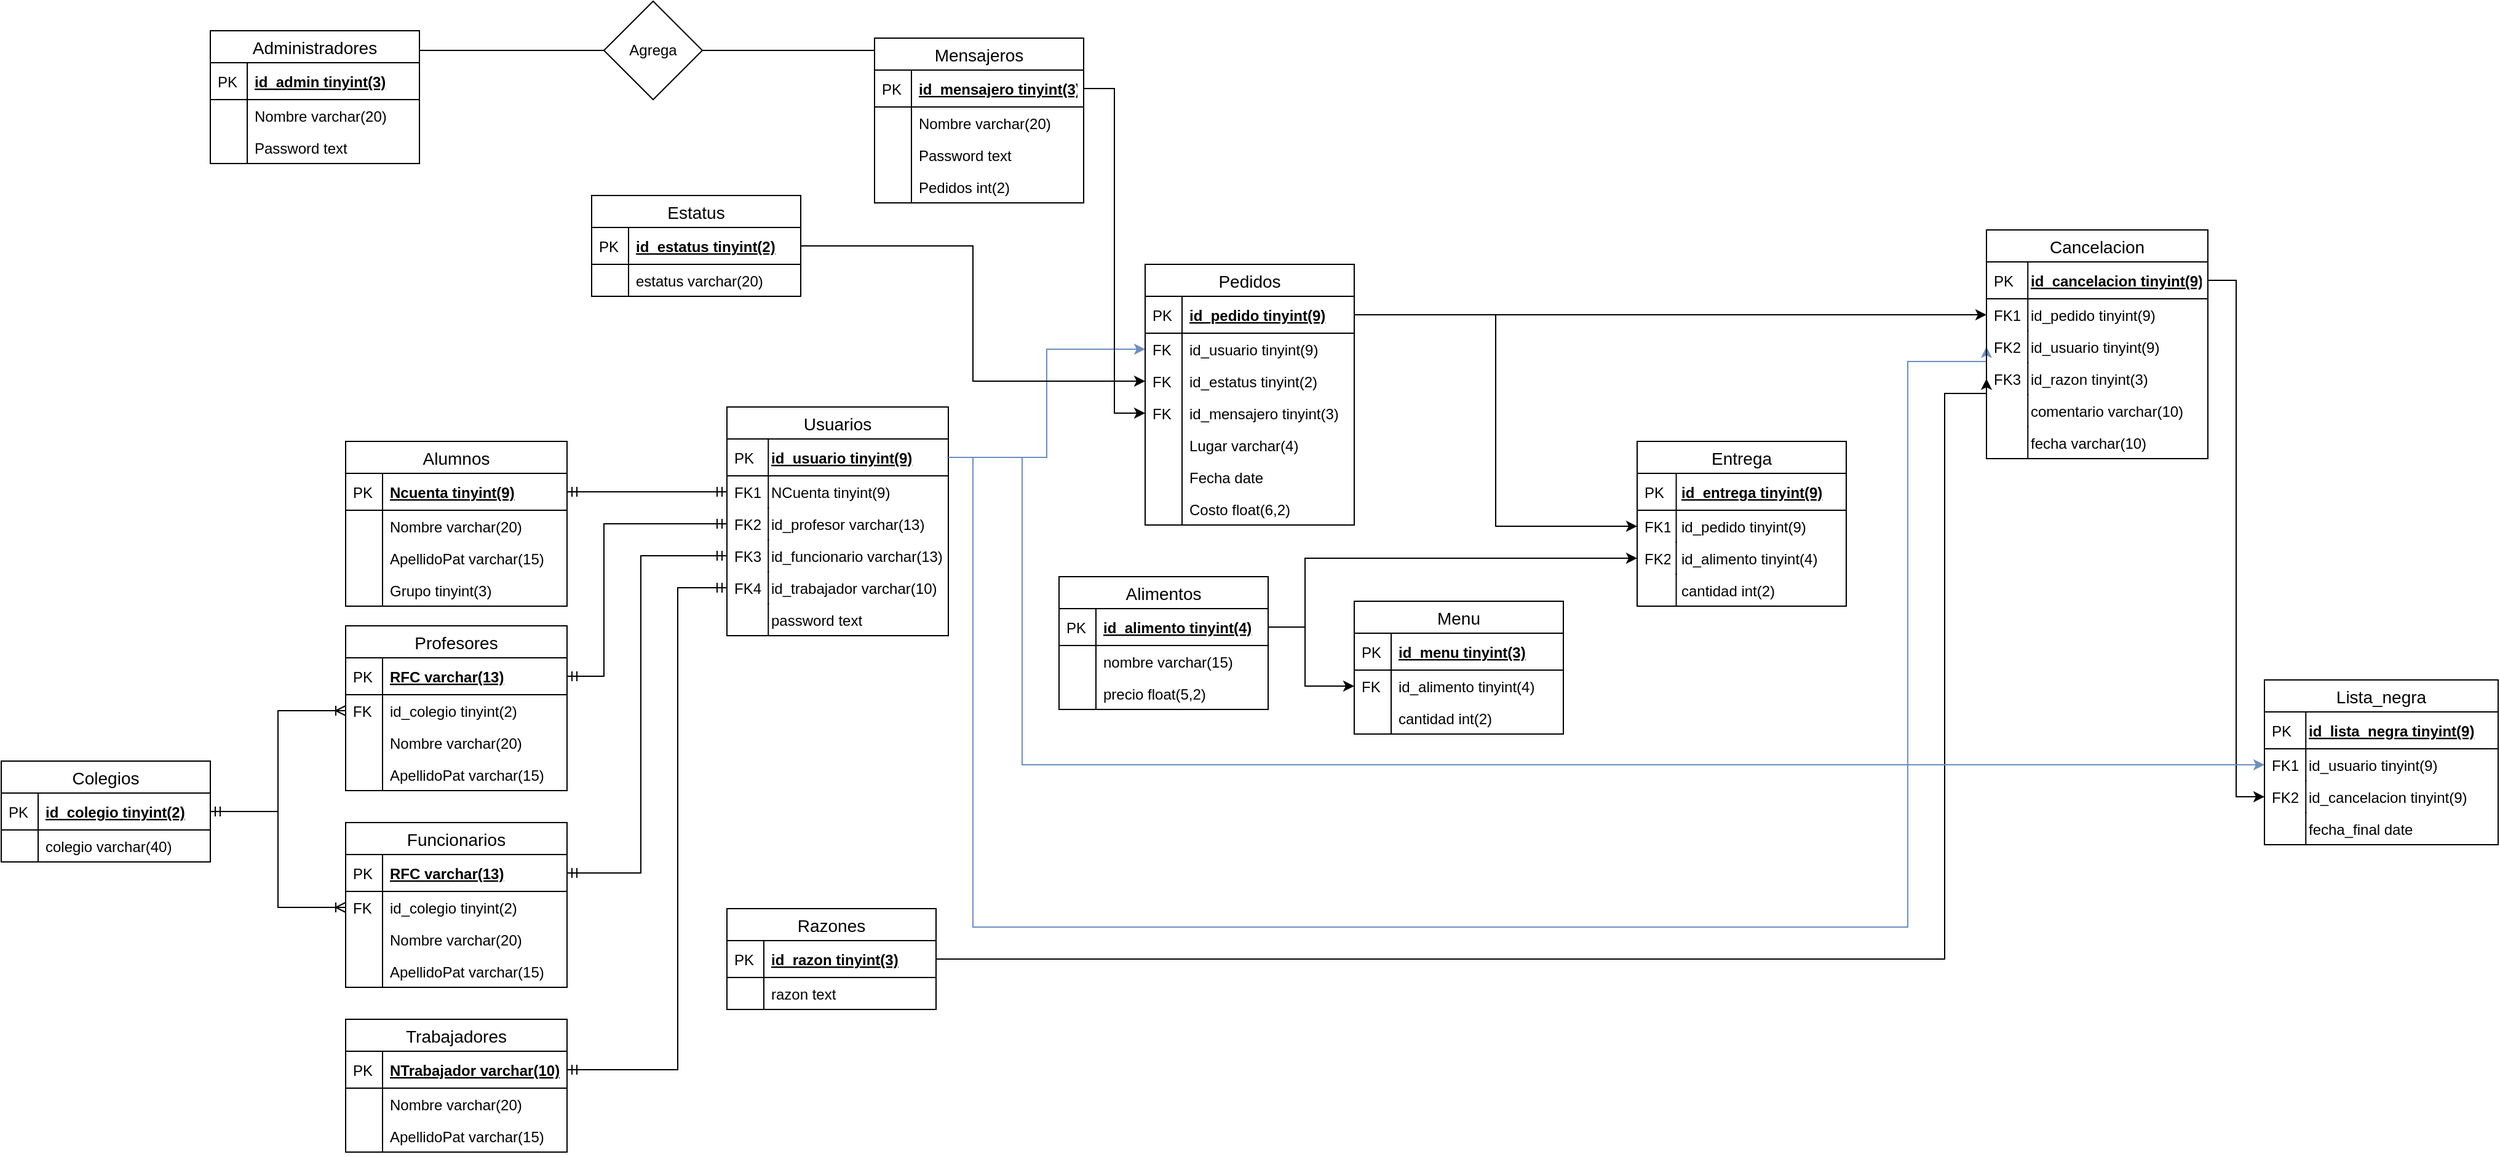 <mxfile version="13.0.3" type="device"><diagram id="qfNOPnkJXqiFbOZW5sn-" name="Page-1"><mxGraphModel dx="2091" dy="1663" grid="1" gridSize="10" guides="1" tooltips="1" connect="1" arrows="1" fold="1" page="1" pageScale="1" pageWidth="1169" pageHeight="827" math="0" shadow="0"><root><mxCell id="0"/><mxCell id="1" parent="0"/><mxCell id="dNHDh6NeztHpfb-tj-po-103" style="edgeStyle=orthogonalEdgeStyle;rounded=0;orthogonalLoop=1;jettySize=auto;html=1;exitX=1;exitY=0.5;exitDx=0;exitDy=0;entryX=0;entryY=0.5;entryDx=0;entryDy=0;fontSize=14;endArrow=ERmandOne;endFill=0;startArrow=ERmandOne;startFill=0;" parent="1" source="dNHDh6NeztHpfb-tj-po-2" target="dNHDh6NeztHpfb-tj-po-90" edge="1"><mxGeometry relative="1" as="geometry"/></mxCell><mxCell id="dNHDh6NeztHpfb-tj-po-104" style="edgeStyle=orthogonalEdgeStyle;rounded=0;orthogonalLoop=1;jettySize=auto;html=1;exitX=1;exitY=0.5;exitDx=0;exitDy=0;entryX=0;entryY=0.5;entryDx=0;entryDy=0;fontSize=14;endArrow=ERmandOne;endFill=0;startArrow=ERmandOne;startFill=0;" parent="1" source="dNHDh6NeztHpfb-tj-po-13" target="dNHDh6NeztHpfb-tj-po-96" edge="1"><mxGeometry relative="1" as="geometry"><Array as="points"><mxPoint x="450" y="411"/><mxPoint x="450" y="287"/></Array></mxGeometry></mxCell><mxCell id="dNHDh6NeztHpfb-tj-po-1" value="Alumnos" style="swimlane;fontStyle=0;childLayout=stackLayout;horizontal=1;startSize=26;horizontalStack=0;resizeParent=1;resizeParentMax=0;resizeLast=0;collapsible=1;marginBottom=0;align=center;fontSize=14;" parent="1" vertex="1"><mxGeometry x="240" y="220" width="180" height="134" as="geometry"/></mxCell><mxCell id="dNHDh6NeztHpfb-tj-po-2" value="Ncuenta tinyint(9)" style="shape=partialRectangle;top=0;left=0;right=0;bottom=1;align=left;verticalAlign=middle;fillColor=none;spacingLeft=34;spacingRight=4;overflow=hidden;rotatable=0;points=[[0,0.5],[1,0.5]];portConstraint=eastwest;dropTarget=0;fontStyle=5;fontSize=12;" parent="dNHDh6NeztHpfb-tj-po-1" vertex="1"><mxGeometry y="26" width="180" height="30" as="geometry"/></mxCell><mxCell id="dNHDh6NeztHpfb-tj-po-3" value="PK" style="shape=partialRectangle;top=0;left=0;bottom=0;fillColor=none;align=left;verticalAlign=middle;spacingLeft=4;spacingRight=4;overflow=hidden;rotatable=0;points=[];portConstraint=eastwest;part=1;fontSize=12;" parent="dNHDh6NeztHpfb-tj-po-2" vertex="1" connectable="0"><mxGeometry width="30" height="30" as="geometry"/></mxCell><mxCell id="dNHDh6NeztHpfb-tj-po-4" value="Nombre varchar(20)" style="shape=partialRectangle;top=0;left=0;right=0;bottom=0;align=left;verticalAlign=top;fillColor=none;spacingLeft=34;spacingRight=4;overflow=hidden;rotatable=0;points=[[0,0.5],[1,0.5]];portConstraint=eastwest;dropTarget=0;fontSize=12;" parent="dNHDh6NeztHpfb-tj-po-1" vertex="1"><mxGeometry y="56" width="180" height="26" as="geometry"/></mxCell><mxCell id="dNHDh6NeztHpfb-tj-po-5" value="" style="shape=partialRectangle;top=0;left=0;bottom=0;fillColor=none;align=left;verticalAlign=top;spacingLeft=4;spacingRight=4;overflow=hidden;rotatable=0;points=[];portConstraint=eastwest;part=1;fontSize=12;" parent="dNHDh6NeztHpfb-tj-po-4" vertex="1" connectable="0"><mxGeometry width="30" height="26" as="geometry"/></mxCell><mxCell id="dNHDh6NeztHpfb-tj-po-6" value="ApellidoPat varchar(15)" style="shape=partialRectangle;top=0;left=0;right=0;bottom=0;align=left;verticalAlign=top;fillColor=none;spacingLeft=34;spacingRight=4;overflow=hidden;rotatable=0;points=[[0,0.5],[1,0.5]];portConstraint=eastwest;dropTarget=0;fontSize=12;" parent="dNHDh6NeztHpfb-tj-po-1" vertex="1"><mxGeometry y="82" width="180" height="26" as="geometry"/></mxCell><mxCell id="dNHDh6NeztHpfb-tj-po-7" value="" style="shape=partialRectangle;top=0;left=0;bottom=0;fillColor=none;align=left;verticalAlign=top;spacingLeft=4;spacingRight=4;overflow=hidden;rotatable=0;points=[];portConstraint=eastwest;part=1;fontSize=12;" parent="dNHDh6NeztHpfb-tj-po-6" vertex="1" connectable="0"><mxGeometry width="30" height="26" as="geometry"/></mxCell><mxCell id="dNHDh6NeztHpfb-tj-po-8" value="Grupo tinyint(3)" style="shape=partialRectangle;top=0;left=0;right=0;bottom=0;align=left;verticalAlign=top;fillColor=none;spacingLeft=34;spacingRight=4;overflow=hidden;rotatable=0;points=[[0,0.5],[1,0.5]];portConstraint=eastwest;dropTarget=0;fontSize=12;" parent="dNHDh6NeztHpfb-tj-po-1" vertex="1"><mxGeometry y="108" width="180" height="26" as="geometry"/></mxCell><mxCell id="dNHDh6NeztHpfb-tj-po-9" value="" style="shape=partialRectangle;top=0;left=0;bottom=0;fillColor=none;align=left;verticalAlign=top;spacingLeft=4;spacingRight=4;overflow=hidden;rotatable=0;points=[];portConstraint=eastwest;part=1;fontSize=12;" parent="dNHDh6NeztHpfb-tj-po-8" vertex="1" connectable="0"><mxGeometry width="30" height="26" as="geometry"/></mxCell><mxCell id="dNHDh6NeztHpfb-tj-po-87" value="Usuarios" style="swimlane;fontStyle=0;childLayout=stackLayout;horizontal=1;startSize=26;horizontalStack=0;resizeParent=1;resizeParentMax=0;resizeLast=0;collapsible=1;marginBottom=0;align=center;fontSize=14;" parent="1" vertex="1"><mxGeometry x="550" y="192" width="180" height="186" as="geometry"/></mxCell><mxCell id="dNHDh6NeztHpfb-tj-po-88" value="id_usuario tinyint(9)" style="shape=partialRectangle;top=0;left=0;right=0;bottom=1;align=left;verticalAlign=middle;fillColor=none;spacingLeft=34;spacingRight=4;overflow=hidden;rotatable=0;points=[[0,0.5],[1,0.5]];portConstraint=eastwest;dropTarget=0;fontStyle=5;fontSize=12;" parent="dNHDh6NeztHpfb-tj-po-87" vertex="1"><mxGeometry y="26" width="180" height="30" as="geometry"/></mxCell><mxCell id="dNHDh6NeztHpfb-tj-po-89" value="PK" style="shape=partialRectangle;top=0;left=0;bottom=0;fillColor=none;align=left;verticalAlign=middle;spacingLeft=4;spacingRight=4;overflow=hidden;rotatable=0;points=[];portConstraint=eastwest;part=1;fontSize=12;" parent="dNHDh6NeztHpfb-tj-po-88" vertex="1" connectable="0"><mxGeometry width="33.633" height="30" as="geometry"/></mxCell><mxCell id="dNHDh6NeztHpfb-tj-po-90" value="NCuenta tinyint(9)" style="shape=partialRectangle;top=0;left=0;right=0;bottom=0;align=left;verticalAlign=top;fillColor=none;spacingLeft=34;spacingRight=4;overflow=hidden;rotatable=0;points=[[0,0.5],[1,0.5]];portConstraint=eastwest;dropTarget=0;fontSize=12;" parent="dNHDh6NeztHpfb-tj-po-87" vertex="1"><mxGeometry y="56" width="180" height="26" as="geometry"/></mxCell><mxCell id="dNHDh6NeztHpfb-tj-po-91" value="FK1" style="shape=partialRectangle;top=0;left=0;bottom=0;fillColor=none;align=left;verticalAlign=top;spacingLeft=4;spacingRight=4;overflow=hidden;rotatable=0;points=[];portConstraint=eastwest;part=1;fontSize=12;" parent="dNHDh6NeztHpfb-tj-po-90" vertex="1" connectable="0"><mxGeometry width="33.633" height="26" as="geometry"/></mxCell><mxCell id="dNHDh6NeztHpfb-tj-po-96" value="id_profesor varchar(13)" style="shape=partialRectangle;top=0;left=0;right=0;bottom=0;align=left;verticalAlign=top;fillColor=none;spacingLeft=34;spacingRight=4;overflow=hidden;rotatable=0;points=[[0,0.5],[1,0.5]];portConstraint=eastwest;dropTarget=0;fontSize=12;" parent="dNHDh6NeztHpfb-tj-po-87" vertex="1"><mxGeometry y="82" width="180" height="26" as="geometry"/></mxCell><mxCell id="dNHDh6NeztHpfb-tj-po-97" value="FK2" style="shape=partialRectangle;top=0;left=0;bottom=0;fillColor=none;align=left;verticalAlign=top;spacingLeft=4;spacingRight=4;overflow=hidden;rotatable=0;points=[];portConstraint=eastwest;part=1;fontSize=12;" parent="dNHDh6NeztHpfb-tj-po-96" vertex="1" connectable="0"><mxGeometry width="33.633" height="26" as="geometry"/></mxCell><mxCell id="dNHDh6NeztHpfb-tj-po-98" value="id_funcionario varchar(13)" style="shape=partialRectangle;top=0;left=0;right=0;bottom=0;align=left;verticalAlign=top;fillColor=none;spacingLeft=34;spacingRight=4;overflow=hidden;rotatable=0;points=[[0,0.5],[1,0.5]];portConstraint=eastwest;dropTarget=0;fontSize=12;" parent="dNHDh6NeztHpfb-tj-po-87" vertex="1"><mxGeometry y="108" width="180" height="26" as="geometry"/></mxCell><mxCell id="dNHDh6NeztHpfb-tj-po-99" value="FK3" style="shape=partialRectangle;top=0;left=0;bottom=0;fillColor=none;align=left;verticalAlign=top;spacingLeft=4;spacingRight=4;overflow=hidden;rotatable=0;points=[];portConstraint=eastwest;part=1;fontSize=12;" parent="dNHDh6NeztHpfb-tj-po-98" vertex="1" connectable="0"><mxGeometry width="33.633" height="26" as="geometry"/></mxCell><mxCell id="dNHDh6NeztHpfb-tj-po-100" value="id_trabajador varchar(10)" style="shape=partialRectangle;top=0;left=0;right=0;bottom=0;align=left;verticalAlign=top;fillColor=none;spacingLeft=34;spacingRight=4;overflow=hidden;rotatable=0;points=[[0,0.5],[1,0.5]];portConstraint=eastwest;dropTarget=0;fontSize=12;" parent="dNHDh6NeztHpfb-tj-po-87" vertex="1"><mxGeometry y="134" width="180" height="26" as="geometry"/></mxCell><mxCell id="dNHDh6NeztHpfb-tj-po-101" value="FK4" style="shape=partialRectangle;top=0;left=0;bottom=0;fillColor=none;align=left;verticalAlign=top;spacingLeft=4;spacingRight=4;overflow=hidden;rotatable=0;points=[];portConstraint=eastwest;part=1;fontSize=12;" parent="dNHDh6NeztHpfb-tj-po-100" vertex="1" connectable="0"><mxGeometry width="33.633" height="26" as="geometry"/></mxCell><mxCell id="dNHDh6NeztHpfb-tj-po-190" value="password text" style="shape=partialRectangle;top=0;left=0;right=0;bottom=0;align=left;verticalAlign=top;fillColor=none;spacingLeft=34;spacingRight=4;overflow=hidden;rotatable=0;points=[[0,0.5],[1,0.5]];portConstraint=eastwest;dropTarget=0;fontSize=12;" parent="dNHDh6NeztHpfb-tj-po-87" vertex="1"><mxGeometry y="160" width="180" height="26" as="geometry"/></mxCell><mxCell id="dNHDh6NeztHpfb-tj-po-191" value="" style="shape=partialRectangle;top=0;left=0;bottom=0;fillColor=none;align=left;verticalAlign=top;spacingLeft=4;spacingRight=4;overflow=hidden;rotatable=0;points=[];portConstraint=eastwest;part=1;fontSize=12;" parent="dNHDh6NeztHpfb-tj-po-190" vertex="1" connectable="0"><mxGeometry width="33.633" height="26" as="geometry"/></mxCell><mxCell id="dNHDh6NeztHpfb-tj-po-12" value="Profesores" style="swimlane;fontStyle=0;childLayout=stackLayout;horizontal=1;startSize=26;horizontalStack=0;resizeParent=1;resizeParentMax=0;resizeLast=0;collapsible=1;marginBottom=0;align=center;fontSize=14;" parent="1" vertex="1"><mxGeometry x="240" y="370" width="180" height="134" as="geometry"/></mxCell><mxCell id="dNHDh6NeztHpfb-tj-po-13" value="RFC varchar(13)" style="shape=partialRectangle;top=0;left=0;right=0;bottom=1;align=left;verticalAlign=middle;fillColor=none;spacingLeft=34;spacingRight=4;overflow=hidden;rotatable=0;points=[[0,0.5],[1,0.5]];portConstraint=eastwest;dropTarget=0;fontStyle=5;fontSize=12;" parent="dNHDh6NeztHpfb-tj-po-12" vertex="1"><mxGeometry y="26" width="180" height="30" as="geometry"/></mxCell><mxCell id="dNHDh6NeztHpfb-tj-po-14" value="PK" style="shape=partialRectangle;top=0;left=0;bottom=0;fillColor=none;align=left;verticalAlign=middle;spacingLeft=4;spacingRight=4;overflow=hidden;rotatable=0;points=[];portConstraint=eastwest;part=1;fontSize=12;" parent="dNHDh6NeztHpfb-tj-po-13" vertex="1" connectable="0"><mxGeometry width="30" height="30" as="geometry"/></mxCell><mxCell id="dNHDh6NeztHpfb-tj-po-198" value="id_colegio tinyint(2)" style="shape=partialRectangle;top=0;left=0;right=0;bottom=0;align=left;verticalAlign=top;fillColor=none;spacingLeft=34;spacingRight=4;overflow=hidden;rotatable=0;points=[[0,0.5],[1,0.5]];portConstraint=eastwest;dropTarget=0;fontSize=12;" parent="dNHDh6NeztHpfb-tj-po-12" vertex="1"><mxGeometry y="56" width="180" height="26" as="geometry"/></mxCell><mxCell id="dNHDh6NeztHpfb-tj-po-199" value="FK" style="shape=partialRectangle;top=0;left=0;bottom=0;fillColor=none;align=left;verticalAlign=top;spacingLeft=4;spacingRight=4;overflow=hidden;rotatable=0;points=[];portConstraint=eastwest;part=1;fontSize=12;" parent="dNHDh6NeztHpfb-tj-po-198" vertex="1" connectable="0"><mxGeometry width="30" height="26" as="geometry"/></mxCell><mxCell id="dNHDh6NeztHpfb-tj-po-15" value="Nombre varchar(20)" style="shape=partialRectangle;top=0;left=0;right=0;bottom=0;align=left;verticalAlign=top;fillColor=none;spacingLeft=34;spacingRight=4;overflow=hidden;rotatable=0;points=[[0,0.5],[1,0.5]];portConstraint=eastwest;dropTarget=0;fontSize=12;" parent="dNHDh6NeztHpfb-tj-po-12" vertex="1"><mxGeometry y="82" width="180" height="26" as="geometry"/></mxCell><mxCell id="dNHDh6NeztHpfb-tj-po-16" value="" style="shape=partialRectangle;top=0;left=0;bottom=0;fillColor=none;align=left;verticalAlign=top;spacingLeft=4;spacingRight=4;overflow=hidden;rotatable=0;points=[];portConstraint=eastwest;part=1;fontSize=12;" parent="dNHDh6NeztHpfb-tj-po-15" vertex="1" connectable="0"><mxGeometry width="30" height="26" as="geometry"/></mxCell><mxCell id="dNHDh6NeztHpfb-tj-po-17" value="ApellidoPat varchar(15)" style="shape=partialRectangle;top=0;left=0;right=0;bottom=0;align=left;verticalAlign=top;fillColor=none;spacingLeft=34;spacingRight=4;overflow=hidden;rotatable=0;points=[[0,0.5],[1,0.5]];portConstraint=eastwest;dropTarget=0;fontSize=12;" parent="dNHDh6NeztHpfb-tj-po-12" vertex="1"><mxGeometry y="108" width="180" height="26" as="geometry"/></mxCell><mxCell id="dNHDh6NeztHpfb-tj-po-18" value="" style="shape=partialRectangle;top=0;left=0;bottom=0;fillColor=none;align=left;verticalAlign=top;spacingLeft=4;spacingRight=4;overflow=hidden;rotatable=0;points=[];portConstraint=eastwest;part=1;fontSize=12;" parent="dNHDh6NeztHpfb-tj-po-17" vertex="1" connectable="0"><mxGeometry width="30" height="26" as="geometry"/></mxCell><mxCell id="dNHDh6NeztHpfb-tj-po-23" value="Funcionarios" style="swimlane;fontStyle=0;childLayout=stackLayout;horizontal=1;startSize=26;horizontalStack=0;resizeParent=1;resizeParentMax=0;resizeLast=0;collapsible=1;marginBottom=0;align=center;fontSize=14;" parent="1" vertex="1"><mxGeometry x="240" y="530" width="180" height="134" as="geometry"/></mxCell><mxCell id="dNHDh6NeztHpfb-tj-po-24" value="RFC varchar(13)" style="shape=partialRectangle;top=0;left=0;right=0;bottom=1;align=left;verticalAlign=middle;fillColor=none;spacingLeft=34;spacingRight=4;overflow=hidden;rotatable=0;points=[[0,0.5],[1,0.5]];portConstraint=eastwest;dropTarget=0;fontStyle=5;fontSize=12;" parent="dNHDh6NeztHpfb-tj-po-23" vertex="1"><mxGeometry y="26" width="180" height="30" as="geometry"/></mxCell><mxCell id="dNHDh6NeztHpfb-tj-po-25" value="PK" style="shape=partialRectangle;top=0;left=0;bottom=0;fillColor=none;align=left;verticalAlign=middle;spacingLeft=4;spacingRight=4;overflow=hidden;rotatable=0;points=[];portConstraint=eastwest;part=1;fontSize=12;" parent="dNHDh6NeztHpfb-tj-po-24" vertex="1" connectable="0"><mxGeometry width="30" height="30" as="geometry"/></mxCell><mxCell id="dNHDh6NeztHpfb-tj-po-30" value="id_colegio tinyint(2)" style="shape=partialRectangle;top=0;left=0;right=0;bottom=0;align=left;verticalAlign=top;fillColor=none;spacingLeft=34;spacingRight=4;overflow=hidden;rotatable=0;points=[[0,0.5],[1,0.5]];portConstraint=eastwest;dropTarget=0;fontSize=12;" parent="dNHDh6NeztHpfb-tj-po-23" vertex="1"><mxGeometry y="56" width="180" height="26" as="geometry"/></mxCell><mxCell id="dNHDh6NeztHpfb-tj-po-31" value="FK" style="shape=partialRectangle;top=0;left=0;bottom=0;fillColor=none;align=left;verticalAlign=top;spacingLeft=4;spacingRight=4;overflow=hidden;rotatable=0;points=[];portConstraint=eastwest;part=1;fontSize=12;" parent="dNHDh6NeztHpfb-tj-po-30" vertex="1" connectable="0"><mxGeometry width="30" height="26" as="geometry"/></mxCell><mxCell id="dNHDh6NeztHpfb-tj-po-26" value="Nombre varchar(20)" style="shape=partialRectangle;top=0;left=0;right=0;bottom=0;align=left;verticalAlign=top;fillColor=none;spacingLeft=34;spacingRight=4;overflow=hidden;rotatable=0;points=[[0,0.5],[1,0.5]];portConstraint=eastwest;dropTarget=0;fontSize=12;" parent="dNHDh6NeztHpfb-tj-po-23" vertex="1"><mxGeometry y="82" width="180" height="26" as="geometry"/></mxCell><mxCell id="dNHDh6NeztHpfb-tj-po-27" value="" style="shape=partialRectangle;top=0;left=0;bottom=0;fillColor=none;align=left;verticalAlign=top;spacingLeft=4;spacingRight=4;overflow=hidden;rotatable=0;points=[];portConstraint=eastwest;part=1;fontSize=12;" parent="dNHDh6NeztHpfb-tj-po-26" vertex="1" connectable="0"><mxGeometry width="30" height="26" as="geometry"/></mxCell><mxCell id="dNHDh6NeztHpfb-tj-po-28" value="ApellidoPat varchar(15)" style="shape=partialRectangle;top=0;left=0;right=0;bottom=0;align=left;verticalAlign=top;fillColor=none;spacingLeft=34;spacingRight=4;overflow=hidden;rotatable=0;points=[[0,0.5],[1,0.5]];portConstraint=eastwest;dropTarget=0;fontSize=12;" parent="dNHDh6NeztHpfb-tj-po-23" vertex="1"><mxGeometry y="108" width="180" height="26" as="geometry"/></mxCell><mxCell id="dNHDh6NeztHpfb-tj-po-29" value="" style="shape=partialRectangle;top=0;left=0;bottom=0;fillColor=none;align=left;verticalAlign=top;spacingLeft=4;spacingRight=4;overflow=hidden;rotatable=0;points=[];portConstraint=eastwest;part=1;fontSize=12;" parent="dNHDh6NeztHpfb-tj-po-28" vertex="1" connectable="0"><mxGeometry width="30" height="26" as="geometry"/></mxCell><mxCell id="dNHDh6NeztHpfb-tj-po-105" style="edgeStyle=orthogonalEdgeStyle;rounded=0;orthogonalLoop=1;jettySize=auto;html=1;exitX=1;exitY=0.5;exitDx=0;exitDy=0;entryX=0;entryY=0.5;entryDx=0;entryDy=0;fontSize=14;endArrow=ERmandOne;endFill=0;startArrow=ERmandOne;startFill=0;" parent="1" source="dNHDh6NeztHpfb-tj-po-24" target="dNHDh6NeztHpfb-tj-po-98" edge="1"><mxGeometry relative="1" as="geometry"><Array as="points"><mxPoint x="480" y="571"/><mxPoint x="480" y="313"/></Array></mxGeometry></mxCell><mxCell id="dNHDh6NeztHpfb-tj-po-34" value="Trabajadores" style="swimlane;fontStyle=0;childLayout=stackLayout;horizontal=1;startSize=26;horizontalStack=0;resizeParent=1;resizeParentMax=0;resizeLast=0;collapsible=1;marginBottom=0;align=center;fontSize=14;" parent="1" vertex="1"><mxGeometry x="240" y="690" width="180" height="108" as="geometry"/></mxCell><mxCell id="dNHDh6NeztHpfb-tj-po-35" value="NTrabajador varchar(10)" style="shape=partialRectangle;top=0;left=0;right=0;bottom=1;align=left;verticalAlign=middle;fillColor=none;spacingLeft=34;spacingRight=4;overflow=hidden;rotatable=0;points=[[0,0.5],[1,0.5]];portConstraint=eastwest;dropTarget=0;fontStyle=5;fontSize=12;" parent="dNHDh6NeztHpfb-tj-po-34" vertex="1"><mxGeometry y="26" width="180" height="30" as="geometry"/></mxCell><mxCell id="dNHDh6NeztHpfb-tj-po-36" value="PK" style="shape=partialRectangle;top=0;left=0;bottom=0;fillColor=none;align=left;verticalAlign=middle;spacingLeft=4;spacingRight=4;overflow=hidden;rotatable=0;points=[];portConstraint=eastwest;part=1;fontSize=12;" parent="dNHDh6NeztHpfb-tj-po-35" vertex="1" connectable="0"><mxGeometry width="30" height="30" as="geometry"/></mxCell><mxCell id="dNHDh6NeztHpfb-tj-po-37" value="Nombre varchar(20)" style="shape=partialRectangle;top=0;left=0;right=0;bottom=0;align=left;verticalAlign=top;fillColor=none;spacingLeft=34;spacingRight=4;overflow=hidden;rotatable=0;points=[[0,0.5],[1,0.5]];portConstraint=eastwest;dropTarget=0;fontSize=12;" parent="dNHDh6NeztHpfb-tj-po-34" vertex="1"><mxGeometry y="56" width="180" height="26" as="geometry"/></mxCell><mxCell id="dNHDh6NeztHpfb-tj-po-38" value="" style="shape=partialRectangle;top=0;left=0;bottom=0;fillColor=none;align=left;verticalAlign=top;spacingLeft=4;spacingRight=4;overflow=hidden;rotatable=0;points=[];portConstraint=eastwest;part=1;fontSize=12;" parent="dNHDh6NeztHpfb-tj-po-37" vertex="1" connectable="0"><mxGeometry width="30" height="26" as="geometry"/></mxCell><mxCell id="dNHDh6NeztHpfb-tj-po-39" value="ApellidoPat varchar(15)" style="shape=partialRectangle;top=0;left=0;right=0;bottom=0;align=left;verticalAlign=top;fillColor=none;spacingLeft=34;spacingRight=4;overflow=hidden;rotatable=0;points=[[0,0.5],[1,0.5]];portConstraint=eastwest;dropTarget=0;fontSize=12;" parent="dNHDh6NeztHpfb-tj-po-34" vertex="1"><mxGeometry y="82" width="180" height="26" as="geometry"/></mxCell><mxCell id="dNHDh6NeztHpfb-tj-po-40" value="" style="shape=partialRectangle;top=0;left=0;bottom=0;fillColor=none;align=left;verticalAlign=top;spacingLeft=4;spacingRight=4;overflow=hidden;rotatable=0;points=[];portConstraint=eastwest;part=1;fontSize=12;" parent="dNHDh6NeztHpfb-tj-po-39" vertex="1" connectable="0"><mxGeometry width="30" height="26" as="geometry"/></mxCell><mxCell id="dNHDh6NeztHpfb-tj-po-106" style="edgeStyle=orthogonalEdgeStyle;rounded=0;orthogonalLoop=1;jettySize=auto;html=1;exitX=1;exitY=0.5;exitDx=0;exitDy=0;entryX=0;entryY=0.5;entryDx=0;entryDy=0;fontSize=14;endArrow=ERmandOne;endFill=0;startArrow=ERmandOne;startFill=0;" parent="1" source="dNHDh6NeztHpfb-tj-po-35" target="dNHDh6NeztHpfb-tj-po-100" edge="1"><mxGeometry relative="1" as="geometry"><Array as="points"><mxPoint x="510" y="731"/><mxPoint x="510" y="339"/></Array></mxGeometry></mxCell><mxCell id="dNHDh6NeztHpfb-tj-po-135" style="edgeStyle=orthogonalEdgeStyle;rounded=0;orthogonalLoop=1;jettySize=auto;html=1;exitX=1;exitY=0.5;exitDx=0;exitDy=0;entryX=0;entryY=0.5;entryDx=0;entryDy=0;fontSize=14;fillColor=#dae8fc;strokeColor=#6c8ebf;" parent="1" source="dNHDh6NeztHpfb-tj-po-88" target="dNHDh6NeztHpfb-tj-po-127" edge="1"><mxGeometry relative="1" as="geometry"><Array as="points"><mxPoint x="750" y="233"/><mxPoint x="750" y="615"/><mxPoint x="1510" y="615"/><mxPoint x="1510" y="155"/></Array></mxGeometry></mxCell><mxCell id="dNHDh6NeztHpfb-tj-po-136" style="edgeStyle=orthogonalEdgeStyle;rounded=0;orthogonalLoop=1;jettySize=auto;html=1;exitX=1;exitY=0.5;exitDx=0;exitDy=0;entryX=0;entryY=0.5;entryDx=0;entryDy=0;fontSize=14;fillColor=#dae8fc;strokeColor=#6c8ebf;" parent="1" source="dNHDh6NeztHpfb-tj-po-88" target="dNHDh6NeztHpfb-tj-po-81" edge="1"><mxGeometry relative="1" as="geometry"/></mxCell><mxCell id="dNHDh6NeztHpfb-tj-po-145" style="edgeStyle=orthogonalEdgeStyle;rounded=0;orthogonalLoop=1;jettySize=auto;html=1;exitX=1;exitY=0.5;exitDx=0;exitDy=0;entryX=0;entryY=0.5;entryDx=0;entryDy=0;fontSize=14;" parent="1" source="dNHDh6NeztHpfb-tj-po-139" target="dNHDh6NeztHpfb-tj-po-125" edge="1"><mxGeometry relative="1" as="geometry"><Array as="points"><mxPoint x="1540" y="641"/><mxPoint x="1540" y="181"/></Array></mxGeometry></mxCell><mxCell id="dNHDh6NeztHpfb-tj-po-159" style="edgeStyle=orthogonalEdgeStyle;rounded=0;orthogonalLoop=1;jettySize=auto;html=1;exitX=1;exitY=0.5;exitDx=0;exitDy=0;fontSize=14;entryX=0;entryY=0.5;entryDx=0;entryDy=0;" parent="1" source="dNHDh6NeztHpfb-tj-po-123" target="dNHDh6NeztHpfb-tj-po-149" edge="1"><mxGeometry relative="1" as="geometry"><mxPoint x="1740" y="470" as="targetPoint"/></mxGeometry></mxCell><mxCell id="dNHDh6NeztHpfb-tj-po-160" style="edgeStyle=orthogonalEdgeStyle;rounded=0;orthogonalLoop=1;jettySize=auto;html=1;exitX=1;exitY=0.5;exitDx=0;exitDy=0;entryX=0;entryY=0.5;entryDx=0;entryDy=0;fontSize=14;fillColor=#dae8fc;strokeColor=#6c8ebf;" parent="1" source="dNHDh6NeztHpfb-tj-po-88" target="dNHDh6NeztHpfb-tj-po-151" edge="1"><mxGeometry relative="1" as="geometry"><Array as="points"><mxPoint x="790" y="233"/><mxPoint x="790" y="483"/></Array></mxGeometry></mxCell><mxCell id="dNHDh6NeztHpfb-tj-po-168" style="edgeStyle=orthogonalEdgeStyle;rounded=0;orthogonalLoop=1;jettySize=auto;html=1;exitX=1;exitY=0.5;exitDx=0;exitDy=0;entryX=0;entryY=0.5;entryDx=0;entryDy=0;fontSize=14;" parent="1" source="dNHDh6NeztHpfb-tj-po-162" target="dNHDh6NeztHpfb-tj-po-70" edge="1"><mxGeometry relative="1" as="geometry"><Array as="points"><mxPoint x="1020" y="371"/><mxPoint x="1020" y="419"/></Array></mxGeometry></mxCell><mxCell id="dNHDh6NeztHpfb-tj-po-138" value="Razones" style="swimlane;fontStyle=0;childLayout=stackLayout;horizontal=1;startSize=26;horizontalStack=0;resizeParent=1;resizeParentMax=0;resizeLast=0;collapsible=1;marginBottom=0;align=center;fontSize=14;" parent="1" vertex="1"><mxGeometry x="550" y="600" width="170" height="82" as="geometry"/></mxCell><mxCell id="dNHDh6NeztHpfb-tj-po-139" value="id_razon tinyint(3)" style="shape=partialRectangle;top=0;left=0;right=0;bottom=1;align=left;verticalAlign=middle;fillColor=none;spacingLeft=34;spacingRight=4;overflow=hidden;rotatable=0;points=[[0,0.5],[1,0.5]];portConstraint=eastwest;dropTarget=0;fontStyle=5;fontSize=12;" parent="dNHDh6NeztHpfb-tj-po-138" vertex="1"><mxGeometry y="26" width="170" height="30" as="geometry"/></mxCell><mxCell id="dNHDh6NeztHpfb-tj-po-140" value="PK" style="shape=partialRectangle;top=0;left=0;bottom=0;fillColor=none;align=left;verticalAlign=middle;spacingLeft=4;spacingRight=4;overflow=hidden;rotatable=0;points=[];portConstraint=eastwest;part=1;fontSize=12;" parent="dNHDh6NeztHpfb-tj-po-139" vertex="1" connectable="0"><mxGeometry width="30" height="30" as="geometry"/></mxCell><mxCell id="dNHDh6NeztHpfb-tj-po-143" value="razon text" style="shape=partialRectangle;top=0;left=0;right=0;bottom=0;align=left;verticalAlign=top;fillColor=none;spacingLeft=34;spacingRight=4;overflow=hidden;rotatable=0;points=[[0,0.5],[1,0.5]];portConstraint=eastwest;dropTarget=0;fontSize=12;" parent="dNHDh6NeztHpfb-tj-po-138" vertex="1"><mxGeometry y="56" width="170" height="26" as="geometry"/></mxCell><mxCell id="dNHDh6NeztHpfb-tj-po-144" value="" style="shape=partialRectangle;top=0;left=0;bottom=0;fillColor=none;align=left;verticalAlign=top;spacingLeft=4;spacingRight=4;overflow=hidden;rotatable=0;points=[];portConstraint=eastwest;part=1;fontSize=12;" parent="dNHDh6NeztHpfb-tj-po-143" vertex="1" connectable="0"><mxGeometry width="30" height="26" as="geometry"/></mxCell><mxCell id="dNHDh6NeztHpfb-tj-po-186" style="edgeStyle=orthogonalEdgeStyle;rounded=0;orthogonalLoop=1;jettySize=auto;html=1;exitX=1;exitY=0.5;exitDx=0;exitDy=0;entryX=0;entryY=0.5;entryDx=0;entryDy=0;fontSize=14;" parent="1" source="dNHDh6NeztHpfb-tj-po-79" target="dNHDh6NeztHpfb-tj-po-179" edge="1"><mxGeometry relative="1" as="geometry"/></mxCell><mxCell id="dNHDh6NeztHpfb-tj-po-197" style="edgeStyle=orthogonalEdgeStyle;rounded=0;orthogonalLoop=1;jettySize=auto;html=1;exitX=1;exitY=0.5;exitDx=0;exitDy=0;entryX=0;entryY=0.5;entryDx=0;entryDy=0;fontSize=14;endArrow=ERoneToMany;endFill=0;startArrow=ERmandOne;startFill=0;" parent="1" source="dNHDh6NeztHpfb-tj-po-193" target="dNHDh6NeztHpfb-tj-po-30" edge="1"><mxGeometry relative="1" as="geometry"/></mxCell><mxCell id="dNHDh6NeztHpfb-tj-po-200" style="edgeStyle=orthogonalEdgeStyle;rounded=0;orthogonalLoop=1;jettySize=auto;html=1;exitX=1;exitY=0.5;exitDx=0;exitDy=0;entryX=0;entryY=0.5;entryDx=0;entryDy=0;fontSize=14;endArrow=ERoneToMany;endFill=0;startArrow=ERmandOne;startFill=0;" parent="1" source="dNHDh6NeztHpfb-tj-po-193" target="dNHDh6NeztHpfb-tj-po-198" edge="1"><mxGeometry relative="1" as="geometry"/></mxCell><mxCell id="dNHDh6NeztHpfb-tj-po-192" value="Colegios" style="swimlane;fontStyle=0;childLayout=stackLayout;horizontal=1;startSize=26;horizontalStack=0;resizeParent=1;resizeParentMax=0;resizeLast=0;collapsible=1;marginBottom=0;align=center;fontSize=14;" parent="1" vertex="1"><mxGeometry x="-40" y="480" width="170" height="82" as="geometry"/></mxCell><mxCell id="dNHDh6NeztHpfb-tj-po-193" value="id_colegio tinyint(2)" style="shape=partialRectangle;top=0;left=0;right=0;bottom=1;align=left;verticalAlign=middle;fillColor=none;spacingLeft=34;spacingRight=4;overflow=hidden;rotatable=0;points=[[0,0.5],[1,0.5]];portConstraint=eastwest;dropTarget=0;fontStyle=5;fontSize=12;" parent="dNHDh6NeztHpfb-tj-po-192" vertex="1"><mxGeometry y="26" width="170" height="30" as="geometry"/></mxCell><mxCell id="dNHDh6NeztHpfb-tj-po-194" value="PK" style="shape=partialRectangle;top=0;left=0;bottom=0;fillColor=none;align=left;verticalAlign=middle;spacingLeft=4;spacingRight=4;overflow=hidden;rotatable=0;points=[];portConstraint=eastwest;part=1;fontSize=12;" parent="dNHDh6NeztHpfb-tj-po-193" vertex="1" connectable="0"><mxGeometry width="30" height="30" as="geometry"/></mxCell><mxCell id="dNHDh6NeztHpfb-tj-po-195" value="colegio varchar(40)" style="shape=partialRectangle;top=0;left=0;right=0;bottom=0;align=left;verticalAlign=top;fillColor=none;spacingLeft=34;spacingRight=4;overflow=hidden;rotatable=0;points=[[0,0.5],[1,0.5]];portConstraint=eastwest;dropTarget=0;fontSize=12;" parent="dNHDh6NeztHpfb-tj-po-192" vertex="1"><mxGeometry y="56" width="170" height="26" as="geometry"/></mxCell><mxCell id="dNHDh6NeztHpfb-tj-po-196" value="" style="shape=partialRectangle;top=0;left=0;bottom=0;fillColor=none;align=left;verticalAlign=top;spacingLeft=4;spacingRight=4;overflow=hidden;rotatable=0;points=[];portConstraint=eastwest;part=1;fontSize=12;" parent="dNHDh6NeztHpfb-tj-po-195" vertex="1" connectable="0"><mxGeometry width="30" height="26" as="geometry"/></mxCell><mxCell id="dNHDh6NeztHpfb-tj-po-161" value="Alimentos" style="swimlane;fontStyle=0;childLayout=stackLayout;horizontal=1;startSize=26;horizontalStack=0;resizeParent=1;resizeParentMax=0;resizeLast=0;collapsible=1;marginBottom=0;align=center;fontSize=14;" parent="1" vertex="1"><mxGeometry x="820" y="330" width="170" height="108" as="geometry"/></mxCell><mxCell id="dNHDh6NeztHpfb-tj-po-162" value="id_alimento tinyint(4)" style="shape=partialRectangle;top=0;left=0;right=0;bottom=1;align=left;verticalAlign=middle;fillColor=none;spacingLeft=34;spacingRight=4;overflow=hidden;rotatable=0;points=[[0,0.5],[1,0.5]];portConstraint=eastwest;dropTarget=0;fontStyle=5;fontSize=12;" parent="dNHDh6NeztHpfb-tj-po-161" vertex="1"><mxGeometry y="26" width="170" height="30" as="geometry"/></mxCell><mxCell id="dNHDh6NeztHpfb-tj-po-163" value="PK" style="shape=partialRectangle;top=0;left=0;bottom=0;fillColor=none;align=left;verticalAlign=middle;spacingLeft=4;spacingRight=4;overflow=hidden;rotatable=0;points=[];portConstraint=eastwest;part=1;fontSize=12;" parent="dNHDh6NeztHpfb-tj-po-162" vertex="1" connectable="0"><mxGeometry width="30" height="30" as="geometry"/></mxCell><mxCell id="dNHDh6NeztHpfb-tj-po-164" value="nombre varchar(15)" style="shape=partialRectangle;top=0;left=0;right=0;bottom=0;align=left;verticalAlign=top;fillColor=none;spacingLeft=34;spacingRight=4;overflow=hidden;rotatable=0;points=[[0,0.5],[1,0.5]];portConstraint=eastwest;dropTarget=0;fontSize=12;" parent="dNHDh6NeztHpfb-tj-po-161" vertex="1"><mxGeometry y="56" width="170" height="26" as="geometry"/></mxCell><mxCell id="dNHDh6NeztHpfb-tj-po-165" value="" style="shape=partialRectangle;top=0;left=0;bottom=0;fillColor=none;align=left;verticalAlign=top;spacingLeft=4;spacingRight=4;overflow=hidden;rotatable=0;points=[];portConstraint=eastwest;part=1;fontSize=12;" parent="dNHDh6NeztHpfb-tj-po-164" vertex="1" connectable="0"><mxGeometry width="30" height="26" as="geometry"/></mxCell><mxCell id="dNHDh6NeztHpfb-tj-po-166" value="precio float(5,2)" style="shape=partialRectangle;top=0;left=0;right=0;bottom=0;align=left;verticalAlign=top;fillColor=none;spacingLeft=34;spacingRight=4;overflow=hidden;rotatable=0;points=[[0,0.5],[1,0.5]];portConstraint=eastwest;dropTarget=0;fontSize=12;" parent="dNHDh6NeztHpfb-tj-po-161" vertex="1"><mxGeometry y="82" width="170" height="26" as="geometry"/></mxCell><mxCell id="dNHDh6NeztHpfb-tj-po-167" value="" style="shape=partialRectangle;top=0;left=0;bottom=0;fillColor=none;align=left;verticalAlign=top;spacingLeft=4;spacingRight=4;overflow=hidden;rotatable=0;points=[];portConstraint=eastwest;part=1;fontSize=12;" parent="dNHDh6NeztHpfb-tj-po-166" vertex="1" connectable="0"><mxGeometry width="30" height="26" as="geometry"/></mxCell><mxCell id="dNHDh6NeztHpfb-tj-po-176" value="Entrega" style="swimlane;fontStyle=0;childLayout=stackLayout;horizontal=1;startSize=26;horizontalStack=0;resizeParent=1;resizeParentMax=0;resizeLast=0;collapsible=1;marginBottom=0;align=center;fontSize=14;" parent="1" vertex="1"><mxGeometry x="1290" y="220" width="170" height="134" as="geometry"/></mxCell><mxCell id="dNHDh6NeztHpfb-tj-po-177" value="id_entrega tinyint(9)" style="shape=partialRectangle;top=0;left=0;right=0;bottom=1;align=left;verticalAlign=middle;fillColor=none;spacingLeft=34;spacingRight=4;overflow=hidden;rotatable=0;points=[[0,0.5],[1,0.5]];portConstraint=eastwest;dropTarget=0;fontStyle=5;fontSize=12;" parent="dNHDh6NeztHpfb-tj-po-176" vertex="1"><mxGeometry y="26" width="170" height="30" as="geometry"/></mxCell><mxCell id="dNHDh6NeztHpfb-tj-po-178" value="PK" style="shape=partialRectangle;top=0;left=0;bottom=0;fillColor=none;align=left;verticalAlign=middle;spacingLeft=4;spacingRight=4;overflow=hidden;rotatable=0;points=[];portConstraint=eastwest;part=1;fontSize=12;" parent="dNHDh6NeztHpfb-tj-po-177" vertex="1" connectable="0"><mxGeometry width="31.765" height="30" as="geometry"/></mxCell><mxCell id="dNHDh6NeztHpfb-tj-po-179" value="id_pedido tinyint(9)" style="shape=partialRectangle;top=0;left=0;right=0;bottom=0;align=left;verticalAlign=top;fillColor=none;spacingLeft=34;spacingRight=4;overflow=hidden;rotatable=0;points=[[0,0.5],[1,0.5]];portConstraint=eastwest;dropTarget=0;fontSize=12;" parent="dNHDh6NeztHpfb-tj-po-176" vertex="1"><mxGeometry y="56" width="170" height="26" as="geometry"/></mxCell><mxCell id="dNHDh6NeztHpfb-tj-po-180" value="FK1" style="shape=partialRectangle;top=0;left=0;bottom=0;fillColor=none;align=left;verticalAlign=top;spacingLeft=4;spacingRight=4;overflow=hidden;rotatable=0;points=[];portConstraint=eastwest;part=1;fontSize=12;" parent="dNHDh6NeztHpfb-tj-po-179" vertex="1" connectable="0"><mxGeometry width="31.765" height="26" as="geometry"/></mxCell><mxCell id="dNHDh6NeztHpfb-tj-po-183" value="id_alimento tinyint(4)" style="shape=partialRectangle;top=0;left=0;right=0;bottom=0;align=left;verticalAlign=top;fillColor=none;spacingLeft=34;spacingRight=4;overflow=hidden;rotatable=0;points=[[0,0.5],[1,0.5]];portConstraint=eastwest;dropTarget=0;fontSize=12;" parent="dNHDh6NeztHpfb-tj-po-176" vertex="1"><mxGeometry y="82" width="170" height="26" as="geometry"/></mxCell><mxCell id="dNHDh6NeztHpfb-tj-po-184" value="FK2" style="shape=partialRectangle;top=0;left=0;bottom=0;fillColor=none;align=left;verticalAlign=top;spacingLeft=4;spacingRight=4;overflow=hidden;rotatable=0;points=[];portConstraint=eastwest;part=1;fontSize=12;" parent="dNHDh6NeztHpfb-tj-po-183" vertex="1" connectable="0"><mxGeometry width="31.765" height="26" as="geometry"/></mxCell><mxCell id="dNHDh6NeztHpfb-tj-po-181" value="cantidad int(2)" style="shape=partialRectangle;top=0;left=0;right=0;bottom=0;align=left;verticalAlign=top;fillColor=none;spacingLeft=34;spacingRight=4;overflow=hidden;rotatable=0;points=[[0,0.5],[1,0.5]];portConstraint=eastwest;dropTarget=0;fontSize=12;" parent="dNHDh6NeztHpfb-tj-po-176" vertex="1"><mxGeometry y="108" width="170" height="26" as="geometry"/></mxCell><mxCell id="dNHDh6NeztHpfb-tj-po-182" value="" style="shape=partialRectangle;top=0;left=0;bottom=0;fillColor=none;align=left;verticalAlign=top;spacingLeft=4;spacingRight=4;overflow=hidden;rotatable=0;points=[];portConstraint=eastwest;part=1;fontSize=12;" parent="dNHDh6NeztHpfb-tj-po-181" vertex="1" connectable="0"><mxGeometry width="31.765" height="26" as="geometry"/></mxCell><mxCell id="dNHDh6NeztHpfb-tj-po-206" value="Estatus" style="swimlane;fontStyle=0;childLayout=stackLayout;horizontal=1;startSize=26;horizontalStack=0;resizeParent=1;resizeParentMax=0;resizeLast=0;collapsible=1;marginBottom=0;align=center;fontSize=14;" parent="1" vertex="1"><mxGeometry x="440" y="20" width="170" height="82" as="geometry"/></mxCell><mxCell id="dNHDh6NeztHpfb-tj-po-207" value="id_estatus tinyint(2)" style="shape=partialRectangle;top=0;left=0;right=0;bottom=1;align=left;verticalAlign=middle;fillColor=none;spacingLeft=34;spacingRight=4;overflow=hidden;rotatable=0;points=[[0,0.5],[1,0.5]];portConstraint=eastwest;dropTarget=0;fontStyle=5;fontSize=12;" parent="dNHDh6NeztHpfb-tj-po-206" vertex="1"><mxGeometry y="26" width="170" height="30" as="geometry"/></mxCell><mxCell id="dNHDh6NeztHpfb-tj-po-208" value="PK" style="shape=partialRectangle;top=0;left=0;bottom=0;fillColor=none;align=left;verticalAlign=middle;spacingLeft=4;spacingRight=4;overflow=hidden;rotatable=0;points=[];portConstraint=eastwest;part=1;fontSize=12;" parent="dNHDh6NeztHpfb-tj-po-207" vertex="1" connectable="0"><mxGeometry width="30" height="30" as="geometry"/></mxCell><mxCell id="dNHDh6NeztHpfb-tj-po-209" value="estatus varchar(20)" style="shape=partialRectangle;top=0;left=0;right=0;bottom=0;align=left;verticalAlign=top;fillColor=none;spacingLeft=34;spacingRight=4;overflow=hidden;rotatable=0;points=[[0,0.5],[1,0.5]];portConstraint=eastwest;dropTarget=0;fontSize=12;" parent="dNHDh6NeztHpfb-tj-po-206" vertex="1"><mxGeometry y="56" width="170" height="26" as="geometry"/></mxCell><mxCell id="dNHDh6NeztHpfb-tj-po-210" value="" style="shape=partialRectangle;top=0;left=0;bottom=0;fillColor=none;align=left;verticalAlign=top;spacingLeft=4;spacingRight=4;overflow=hidden;rotatable=0;points=[];portConstraint=eastwest;part=1;fontSize=12;" parent="dNHDh6NeztHpfb-tj-po-209" vertex="1" connectable="0"><mxGeometry width="30" height="26" as="geometry"/></mxCell><mxCell id="dNHDh6NeztHpfb-tj-po-211" style="edgeStyle=orthogonalEdgeStyle;rounded=0;orthogonalLoop=1;jettySize=auto;html=1;exitX=1;exitY=0.5;exitDx=0;exitDy=0;entryX=0;entryY=0.5;entryDx=0;entryDy=0;fontSize=14;" parent="1" source="dNHDh6NeztHpfb-tj-po-79" target="dNHDh6NeztHpfb-tj-po-129" edge="1"><mxGeometry relative="1" as="geometry"/></mxCell><mxCell id="dNHDh6NeztHpfb-tj-po-212" style="edgeStyle=orthogonalEdgeStyle;rounded=0;orthogonalLoop=1;jettySize=auto;html=1;exitX=1;exitY=0.5;exitDx=0;exitDy=0;entryX=0;entryY=0.5;entryDx=0;entryDy=0;fontSize=14;" parent="1" source="dNHDh6NeztHpfb-tj-po-207" target="dNHDh6NeztHpfb-tj-po-204" edge="1"><mxGeometry relative="1" as="geometry"/></mxCell><mxCell id="dNHDh6NeztHpfb-tj-po-146" value="Lista_negra" style="swimlane;fontStyle=0;childLayout=stackLayout;horizontal=1;startSize=26;horizontalStack=0;resizeParent=1;resizeParentMax=0;resizeLast=0;collapsible=1;marginBottom=0;align=center;fontSize=14;" parent="1" vertex="1"><mxGeometry x="1800" y="414" width="190" height="134" as="geometry"/></mxCell><mxCell id="dNHDh6NeztHpfb-tj-po-147" value="id_lista_negra tinyint(9)" style="shape=partialRectangle;top=0;left=0;right=0;bottom=1;align=left;verticalAlign=middle;fillColor=none;spacingLeft=34;spacingRight=4;overflow=hidden;rotatable=0;points=[[0,0.5],[1,0.5]];portConstraint=eastwest;dropTarget=0;fontStyle=5;fontSize=12;" parent="dNHDh6NeztHpfb-tj-po-146" vertex="1"><mxGeometry y="26" width="190" height="30" as="geometry"/></mxCell><mxCell id="dNHDh6NeztHpfb-tj-po-148" value="PK" style="shape=partialRectangle;top=0;left=0;bottom=0;fillColor=none;align=left;verticalAlign=middle;spacingLeft=4;spacingRight=4;overflow=hidden;rotatable=0;points=[];portConstraint=eastwest;part=1;fontSize=12;" parent="dNHDh6NeztHpfb-tj-po-147" vertex="1" connectable="0"><mxGeometry width="33.633" height="30" as="geometry"/></mxCell><mxCell id="dNHDh6NeztHpfb-tj-po-151" value="id_usuario tinyint(9)" style="shape=partialRectangle;top=0;left=0;right=0;bottom=0;align=left;verticalAlign=top;fillColor=none;spacingLeft=34;spacingRight=4;overflow=hidden;rotatable=0;points=[[0,0.5],[1,0.5]];portConstraint=eastwest;dropTarget=0;fontSize=12;" parent="dNHDh6NeztHpfb-tj-po-146" vertex="1"><mxGeometry y="56" width="190" height="26" as="geometry"/></mxCell><mxCell id="dNHDh6NeztHpfb-tj-po-152" value="FK1" style="shape=partialRectangle;top=0;left=0;bottom=0;fillColor=none;align=left;verticalAlign=top;spacingLeft=4;spacingRight=4;overflow=hidden;rotatable=0;points=[];portConstraint=eastwest;part=1;fontSize=12;" parent="dNHDh6NeztHpfb-tj-po-151" vertex="1" connectable="0"><mxGeometry width="33.633" height="26" as="geometry"/></mxCell><mxCell id="dNHDh6NeztHpfb-tj-po-149" value="id_cancelacion tinyint(9)" style="shape=partialRectangle;top=0;left=0;right=0;bottom=0;align=left;verticalAlign=top;fillColor=none;spacingLeft=34;spacingRight=4;overflow=hidden;rotatable=0;points=[[0,0.5],[1,0.5]];portConstraint=eastwest;dropTarget=0;fontSize=12;" parent="dNHDh6NeztHpfb-tj-po-146" vertex="1"><mxGeometry y="82" width="190" height="26" as="geometry"/></mxCell><mxCell id="dNHDh6NeztHpfb-tj-po-150" value="FK2" style="shape=partialRectangle;top=0;left=0;bottom=0;fillColor=none;align=left;verticalAlign=top;spacingLeft=4;spacingRight=4;overflow=hidden;rotatable=0;points=[];portConstraint=eastwest;part=1;fontSize=12;" parent="dNHDh6NeztHpfb-tj-po-149" vertex="1" connectable="0"><mxGeometry width="33.633" height="26" as="geometry"/></mxCell><mxCell id="dNHDh6NeztHpfb-tj-po-155" value="fecha_final date" style="shape=partialRectangle;top=0;left=0;right=0;bottom=0;align=left;verticalAlign=top;fillColor=none;spacingLeft=34;spacingRight=4;overflow=hidden;rotatable=0;points=[[0,0.5],[1,0.5]];portConstraint=eastwest;dropTarget=0;fontSize=12;" parent="dNHDh6NeztHpfb-tj-po-146" vertex="1"><mxGeometry y="108" width="190" height="26" as="geometry"/></mxCell><mxCell id="dNHDh6NeztHpfb-tj-po-156" value="" style="shape=partialRectangle;top=0;left=0;bottom=0;fillColor=none;align=left;verticalAlign=top;spacingLeft=4;spacingRight=4;overflow=hidden;rotatable=0;points=[];portConstraint=eastwest;part=1;fontSize=12;" parent="dNHDh6NeztHpfb-tj-po-155" vertex="1" connectable="0"><mxGeometry width="33.633" height="26" as="geometry"/></mxCell><mxCell id="dNHDh6NeztHpfb-tj-po-122" value="Cancelacion" style="swimlane;fontStyle=0;childLayout=stackLayout;horizontal=1;startSize=26;horizontalStack=0;resizeParent=1;resizeParentMax=0;resizeLast=0;collapsible=1;marginBottom=0;align=center;fontSize=14;" parent="1" vertex="1"><mxGeometry x="1574" y="48" width="180" height="186" as="geometry"/></mxCell><mxCell id="dNHDh6NeztHpfb-tj-po-123" value="id_cancelacion tinyint(9)" style="shape=partialRectangle;top=0;left=0;right=0;bottom=1;align=left;verticalAlign=middle;fillColor=none;spacingLeft=34;spacingRight=4;overflow=hidden;rotatable=0;points=[[0,0.5],[1,0.5]];portConstraint=eastwest;dropTarget=0;fontStyle=5;fontSize=12;" parent="dNHDh6NeztHpfb-tj-po-122" vertex="1"><mxGeometry y="26" width="180" height="30" as="geometry"/></mxCell><mxCell id="dNHDh6NeztHpfb-tj-po-124" value="PK" style="shape=partialRectangle;top=0;left=0;bottom=0;fillColor=none;align=left;verticalAlign=middle;spacingLeft=4;spacingRight=4;overflow=hidden;rotatable=0;points=[];portConstraint=eastwest;part=1;fontSize=12;" parent="dNHDh6NeztHpfb-tj-po-123" vertex="1" connectable="0"><mxGeometry width="33.633" height="30" as="geometry"/></mxCell><mxCell id="dNHDh6NeztHpfb-tj-po-129" value="id_pedido tinyint(9)" style="shape=partialRectangle;top=0;left=0;right=0;bottom=0;align=left;verticalAlign=top;fillColor=none;spacingLeft=34;spacingRight=4;overflow=hidden;rotatable=0;points=[[0,0.5],[1,0.5]];portConstraint=eastwest;dropTarget=0;fontSize=12;" parent="dNHDh6NeztHpfb-tj-po-122" vertex="1"><mxGeometry y="56" width="180" height="26" as="geometry"/></mxCell><mxCell id="dNHDh6NeztHpfb-tj-po-130" value="FK1" style="shape=partialRectangle;top=0;left=0;bottom=0;fillColor=none;align=left;verticalAlign=top;spacingLeft=4;spacingRight=4;overflow=hidden;rotatable=0;points=[];portConstraint=eastwest;part=1;fontSize=12;" parent="dNHDh6NeztHpfb-tj-po-129" vertex="1" connectable="0"><mxGeometry width="33.633" height="26" as="geometry"/></mxCell><mxCell id="dNHDh6NeztHpfb-tj-po-127" value="id_usuario tinyint(9)" style="shape=partialRectangle;top=0;left=0;right=0;bottom=0;align=left;verticalAlign=top;fillColor=none;spacingLeft=34;spacingRight=4;overflow=hidden;rotatable=0;points=[[0,0.5],[1,0.5]];portConstraint=eastwest;dropTarget=0;fontSize=12;" parent="dNHDh6NeztHpfb-tj-po-122" vertex="1"><mxGeometry y="82" width="180" height="26" as="geometry"/></mxCell><mxCell id="dNHDh6NeztHpfb-tj-po-128" value="FK2" style="shape=partialRectangle;top=0;left=0;bottom=0;fillColor=none;align=left;verticalAlign=top;spacingLeft=4;spacingRight=4;overflow=hidden;rotatable=0;points=[];portConstraint=eastwest;part=1;fontSize=12;" parent="dNHDh6NeztHpfb-tj-po-127" vertex="1" connectable="0"><mxGeometry width="33.633" height="26" as="geometry"/></mxCell><mxCell id="dNHDh6NeztHpfb-tj-po-125" value="id_razon tinyint(3)" style="shape=partialRectangle;top=0;left=0;right=0;bottom=0;align=left;verticalAlign=top;fillColor=none;spacingLeft=34;spacingRight=4;overflow=hidden;rotatable=0;points=[[0,0.5],[1,0.5]];portConstraint=eastwest;dropTarget=0;fontSize=12;" parent="dNHDh6NeztHpfb-tj-po-122" vertex="1"><mxGeometry y="108" width="180" height="26" as="geometry"/></mxCell><mxCell id="dNHDh6NeztHpfb-tj-po-126" value="FK3" style="shape=partialRectangle;top=0;left=0;bottom=0;fillColor=none;align=left;verticalAlign=top;spacingLeft=4;spacingRight=4;overflow=hidden;rotatable=0;points=[];portConstraint=eastwest;part=1;fontSize=12;" parent="dNHDh6NeztHpfb-tj-po-125" vertex="1" connectable="0"><mxGeometry width="33.633" height="26" as="geometry"/></mxCell><mxCell id="dNHDh6NeztHpfb-tj-po-131" value="comentario varchar(10)" style="shape=partialRectangle;top=0;left=0;right=0;bottom=0;align=left;verticalAlign=top;fillColor=none;spacingLeft=34;spacingRight=4;overflow=hidden;rotatable=0;points=[[0,0.5],[1,0.5]];portConstraint=eastwest;dropTarget=0;fontSize=12;" parent="dNHDh6NeztHpfb-tj-po-122" vertex="1"><mxGeometry y="134" width="180" height="26" as="geometry"/></mxCell><mxCell id="dNHDh6NeztHpfb-tj-po-132" value="" style="shape=partialRectangle;top=0;left=0;bottom=0;fillColor=none;align=left;verticalAlign=top;spacingLeft=4;spacingRight=4;overflow=hidden;rotatable=0;points=[];portConstraint=eastwest;part=1;fontSize=12;" parent="dNHDh6NeztHpfb-tj-po-131" vertex="1" connectable="0"><mxGeometry width="33.633" height="26" as="geometry"/></mxCell><mxCell id="dNHDh6NeztHpfb-tj-po-133" value="fecha varchar(10)" style="shape=partialRectangle;top=0;left=0;right=0;bottom=0;align=left;verticalAlign=top;fillColor=none;spacingLeft=34;spacingRight=4;overflow=hidden;rotatable=0;points=[[0,0.5],[1,0.5]];portConstraint=eastwest;dropTarget=0;fontSize=12;" parent="dNHDh6NeztHpfb-tj-po-122" vertex="1"><mxGeometry y="160" width="180" height="26" as="geometry"/></mxCell><mxCell id="dNHDh6NeztHpfb-tj-po-134" value="" style="shape=partialRectangle;top=0;left=0;bottom=0;fillColor=none;align=left;verticalAlign=top;spacingLeft=4;spacingRight=4;overflow=hidden;rotatable=0;points=[];portConstraint=eastwest;part=1;fontSize=12;" parent="dNHDh6NeztHpfb-tj-po-133" vertex="1" connectable="0"><mxGeometry width="33.633" height="26" as="geometry"/></mxCell><mxCell id="dNHDh6NeztHpfb-tj-po-78" value="Pedidos" style="swimlane;fontStyle=0;childLayout=stackLayout;horizontal=1;startSize=26;horizontalStack=0;resizeParent=1;resizeParentMax=0;resizeLast=0;collapsible=1;marginBottom=0;align=center;fontSize=14;" parent="1" vertex="1"><mxGeometry x="890" y="76" width="170" height="212" as="geometry"/></mxCell><mxCell id="dNHDh6NeztHpfb-tj-po-79" value="id_pedido tinyint(9)" style="shape=partialRectangle;top=0;left=0;right=0;bottom=1;align=left;verticalAlign=middle;fillColor=none;spacingLeft=34;spacingRight=4;overflow=hidden;rotatable=0;points=[[0,0.5],[1,0.5]];portConstraint=eastwest;dropTarget=0;fontStyle=5;fontSize=12;" parent="dNHDh6NeztHpfb-tj-po-78" vertex="1"><mxGeometry y="26" width="170" height="30" as="geometry"/></mxCell><mxCell id="dNHDh6NeztHpfb-tj-po-80" value="PK" style="shape=partialRectangle;top=0;left=0;bottom=0;fillColor=none;align=left;verticalAlign=middle;spacingLeft=4;spacingRight=4;overflow=hidden;rotatable=0;points=[];portConstraint=eastwest;part=1;fontSize=12;" parent="dNHDh6NeztHpfb-tj-po-79" vertex="1" connectable="0"><mxGeometry width="30" height="30" as="geometry"/></mxCell><mxCell id="dNHDh6NeztHpfb-tj-po-81" value="id_usuario tinyint(9)" style="shape=partialRectangle;top=0;left=0;right=0;bottom=0;align=left;verticalAlign=top;fillColor=none;spacingLeft=34;spacingRight=4;overflow=hidden;rotatable=0;points=[[0,0.5],[1,0.5]];portConstraint=eastwest;dropTarget=0;fontSize=12;" parent="dNHDh6NeztHpfb-tj-po-78" vertex="1"><mxGeometry y="56" width="170" height="26" as="geometry"/></mxCell><mxCell id="dNHDh6NeztHpfb-tj-po-82" value="FK" style="shape=partialRectangle;top=0;left=0;bottom=0;fillColor=none;align=left;verticalAlign=top;spacingLeft=4;spacingRight=4;overflow=hidden;rotatable=0;points=[];portConstraint=eastwest;part=1;fontSize=12;" parent="dNHDh6NeztHpfb-tj-po-81" vertex="1" connectable="0"><mxGeometry width="30" height="26" as="geometry"/></mxCell><mxCell id="dNHDh6NeztHpfb-tj-po-204" value="id_estatus tinyint(2)" style="shape=partialRectangle;top=0;left=0;right=0;bottom=0;align=left;verticalAlign=top;fillColor=none;spacingLeft=34;spacingRight=4;overflow=hidden;rotatable=0;points=[[0,0.5],[1,0.5]];portConstraint=eastwest;dropTarget=0;fontSize=12;" parent="dNHDh6NeztHpfb-tj-po-78" vertex="1"><mxGeometry y="82" width="170" height="26" as="geometry"/></mxCell><mxCell id="dNHDh6NeztHpfb-tj-po-205" value="FK" style="shape=partialRectangle;top=0;left=0;bottom=0;fillColor=none;align=left;verticalAlign=top;spacingLeft=4;spacingRight=4;overflow=hidden;rotatable=0;points=[];portConstraint=eastwest;part=1;fontSize=12;" parent="dNHDh6NeztHpfb-tj-po-204" vertex="1" connectable="0"><mxGeometry width="30" height="26" as="geometry"/></mxCell><mxCell id="dNHDh6NeztHpfb-tj-po-202" value="id_mensajero tinyint(3)" style="shape=partialRectangle;top=0;left=0;right=0;bottom=0;align=left;verticalAlign=top;fillColor=none;spacingLeft=34;spacingRight=4;overflow=hidden;rotatable=0;points=[[0,0.5],[1,0.5]];portConstraint=eastwest;dropTarget=0;fontSize=12;" parent="dNHDh6NeztHpfb-tj-po-78" vertex="1"><mxGeometry y="108" width="170" height="26" as="geometry"/></mxCell><mxCell id="dNHDh6NeztHpfb-tj-po-203" value="FK" style="shape=partialRectangle;top=0;left=0;bottom=0;fillColor=none;align=left;verticalAlign=top;spacingLeft=4;spacingRight=4;overflow=hidden;rotatable=0;points=[];portConstraint=eastwest;part=1;fontSize=12;" parent="dNHDh6NeztHpfb-tj-po-202" vertex="1" connectable="0"><mxGeometry width="30" height="26" as="geometry"/></mxCell><mxCell id="dNHDh6NeztHpfb-tj-po-83" value="Lugar varchar(4)" style="shape=partialRectangle;top=0;left=0;right=0;bottom=0;align=left;verticalAlign=top;fillColor=none;spacingLeft=34;spacingRight=4;overflow=hidden;rotatable=0;points=[[0,0.5],[1,0.5]];portConstraint=eastwest;dropTarget=0;fontSize=12;" parent="dNHDh6NeztHpfb-tj-po-78" vertex="1"><mxGeometry y="134" width="170" height="26" as="geometry"/></mxCell><mxCell id="dNHDh6NeztHpfb-tj-po-84" value="" style="shape=partialRectangle;top=0;left=0;bottom=0;fillColor=none;align=left;verticalAlign=top;spacingLeft=4;spacingRight=4;overflow=hidden;rotatable=0;points=[];portConstraint=eastwest;part=1;fontSize=12;" parent="dNHDh6NeztHpfb-tj-po-83" vertex="1" connectable="0"><mxGeometry width="30" height="26" as="geometry"/></mxCell><mxCell id="hPtJMTa0eRNk72qZr-Pw-1" value="Fecha date" style="shape=partialRectangle;top=0;left=0;right=0;bottom=0;align=left;verticalAlign=top;fillColor=none;spacingLeft=34;spacingRight=4;overflow=hidden;rotatable=0;points=[[0,0.5],[1,0.5]];portConstraint=eastwest;dropTarget=0;fontSize=12;" vertex="1" parent="dNHDh6NeztHpfb-tj-po-78"><mxGeometry y="160" width="170" height="26" as="geometry"/></mxCell><mxCell id="hPtJMTa0eRNk72qZr-Pw-2" value="" style="shape=partialRectangle;top=0;left=0;bottom=0;fillColor=none;align=left;verticalAlign=top;spacingLeft=4;spacingRight=4;overflow=hidden;rotatable=0;points=[];portConstraint=eastwest;part=1;fontSize=12;" vertex="1" connectable="0" parent="hPtJMTa0eRNk72qZr-Pw-1"><mxGeometry width="30" height="26" as="geometry"/></mxCell><mxCell id="hPtJMTa0eRNk72qZr-Pw-4" value="Costo float(6,2)" style="shape=partialRectangle;top=0;left=0;right=0;bottom=0;align=left;verticalAlign=top;fillColor=none;spacingLeft=34;spacingRight=4;overflow=hidden;rotatable=0;points=[[0,0.5],[1,0.5]];portConstraint=eastwest;dropTarget=0;fontSize=12;" vertex="1" parent="dNHDh6NeztHpfb-tj-po-78"><mxGeometry y="186" width="170" height="26" as="geometry"/></mxCell><mxCell id="hPtJMTa0eRNk72qZr-Pw-5" value="" style="shape=partialRectangle;top=0;left=0;bottom=0;fillColor=none;align=left;verticalAlign=top;spacingLeft=4;spacingRight=4;overflow=hidden;rotatable=0;points=[];portConstraint=eastwest;part=1;fontSize=12;" vertex="1" connectable="0" parent="hPtJMTa0eRNk72qZr-Pw-4"><mxGeometry width="30" height="26" as="geometry"/></mxCell><mxCell id="dNHDh6NeztHpfb-tj-po-220" value="Mensajeros" style="swimlane;fontStyle=0;childLayout=stackLayout;horizontal=1;startSize=26;horizontalStack=0;resizeParent=1;resizeParentMax=0;resizeLast=0;collapsible=1;marginBottom=0;align=center;fontSize=14;" parent="1" vertex="1"><mxGeometry x="670" y="-108" width="170" height="134" as="geometry"/></mxCell><mxCell id="dNHDh6NeztHpfb-tj-po-221" value="id_mensajero tinyint(3)" style="shape=partialRectangle;top=0;left=0;right=0;bottom=1;align=left;verticalAlign=middle;fillColor=none;spacingLeft=34;spacingRight=4;overflow=hidden;rotatable=0;points=[[0,0.5],[1,0.5]];portConstraint=eastwest;dropTarget=0;fontStyle=5;fontSize=12;" parent="dNHDh6NeztHpfb-tj-po-220" vertex="1"><mxGeometry y="26" width="170" height="30" as="geometry"/></mxCell><mxCell id="dNHDh6NeztHpfb-tj-po-222" value="PK" style="shape=partialRectangle;top=0;left=0;bottom=0;fillColor=none;align=left;verticalAlign=middle;spacingLeft=4;spacingRight=4;overflow=hidden;rotatable=0;points=[];portConstraint=eastwest;part=1;fontSize=12;" parent="dNHDh6NeztHpfb-tj-po-221" vertex="1" connectable="0"><mxGeometry width="30" height="30" as="geometry"/></mxCell><mxCell id="dNHDh6NeztHpfb-tj-po-223" value="Nombre varchar(20)" style="shape=partialRectangle;top=0;left=0;right=0;bottom=0;align=left;verticalAlign=top;fillColor=none;spacingLeft=34;spacingRight=4;overflow=hidden;rotatable=0;points=[[0,0.5],[1,0.5]];portConstraint=eastwest;dropTarget=0;fontSize=12;" parent="dNHDh6NeztHpfb-tj-po-220" vertex="1"><mxGeometry y="56" width="170" height="26" as="geometry"/></mxCell><mxCell id="dNHDh6NeztHpfb-tj-po-224" value="" style="shape=partialRectangle;top=0;left=0;bottom=0;fillColor=none;align=left;verticalAlign=top;spacingLeft=4;spacingRight=4;overflow=hidden;rotatable=0;points=[];portConstraint=eastwest;part=1;fontSize=12;" parent="dNHDh6NeztHpfb-tj-po-223" vertex="1" connectable="0"><mxGeometry width="30" height="26" as="geometry"/></mxCell><mxCell id="dNHDh6NeztHpfb-tj-po-225" value="Password text" style="shape=partialRectangle;top=0;left=0;right=0;bottom=0;align=left;verticalAlign=top;fillColor=none;spacingLeft=34;spacingRight=4;overflow=hidden;rotatable=0;points=[[0,0.5],[1,0.5]];portConstraint=eastwest;dropTarget=0;fontSize=12;" parent="dNHDh6NeztHpfb-tj-po-220" vertex="1"><mxGeometry y="82" width="170" height="26" as="geometry"/></mxCell><mxCell id="dNHDh6NeztHpfb-tj-po-226" value="" style="shape=partialRectangle;top=0;left=0;bottom=0;fillColor=none;align=left;verticalAlign=top;spacingLeft=4;spacingRight=4;overflow=hidden;rotatable=0;points=[];portConstraint=eastwest;part=1;fontSize=12;" parent="dNHDh6NeztHpfb-tj-po-225" vertex="1" connectable="0"><mxGeometry width="30" height="26" as="geometry"/></mxCell><mxCell id="dNHDh6NeztHpfb-tj-po-229" value="Pedidos int(2)" style="shape=partialRectangle;top=0;left=0;right=0;bottom=0;align=left;verticalAlign=top;fillColor=none;spacingLeft=34;spacingRight=4;overflow=hidden;rotatable=0;points=[[0,0.5],[1,0.5]];portConstraint=eastwest;dropTarget=0;fontSize=12;" parent="dNHDh6NeztHpfb-tj-po-220" vertex="1"><mxGeometry y="108" width="170" height="26" as="geometry"/></mxCell><mxCell id="dNHDh6NeztHpfb-tj-po-230" value="" style="shape=partialRectangle;top=0;left=0;bottom=0;fillColor=none;align=left;verticalAlign=top;spacingLeft=4;spacingRight=4;overflow=hidden;rotatable=0;points=[];portConstraint=eastwest;part=1;fontSize=12;" parent="dNHDh6NeztHpfb-tj-po-229" vertex="1" connectable="0"><mxGeometry width="30" height="26" as="geometry"/></mxCell><mxCell id="dNHDh6NeztHpfb-tj-po-228" style="edgeStyle=orthogonalEdgeStyle;rounded=0;orthogonalLoop=1;jettySize=auto;html=1;exitX=1;exitY=0.5;exitDx=0;exitDy=0;entryX=0;entryY=0.5;entryDx=0;entryDy=0;fontSize=14;" parent="1" source="dNHDh6NeztHpfb-tj-po-221" target="dNHDh6NeztHpfb-tj-po-202" edge="1"><mxGeometry relative="1" as="geometry"/></mxCell><mxCell id="dNHDh6NeztHpfb-tj-po-67" value="Menu" style="swimlane;fontStyle=0;childLayout=stackLayout;horizontal=1;startSize=26;horizontalStack=0;resizeParent=1;resizeParentMax=0;resizeLast=0;collapsible=1;marginBottom=0;align=center;fontSize=14;" parent="1" vertex="1"><mxGeometry x="1060" y="350" width="170" height="108" as="geometry"/></mxCell><mxCell id="dNHDh6NeztHpfb-tj-po-68" value="id_menu tinyint(3)" style="shape=partialRectangle;top=0;left=0;right=0;bottom=1;align=left;verticalAlign=middle;fillColor=none;spacingLeft=34;spacingRight=4;overflow=hidden;rotatable=0;points=[[0,0.5],[1,0.5]];portConstraint=eastwest;dropTarget=0;fontStyle=5;fontSize=12;" parent="dNHDh6NeztHpfb-tj-po-67" vertex="1"><mxGeometry y="26" width="170" height="30" as="geometry"/></mxCell><mxCell id="dNHDh6NeztHpfb-tj-po-69" value="PK" style="shape=partialRectangle;top=0;left=0;bottom=0;fillColor=none;align=left;verticalAlign=middle;spacingLeft=4;spacingRight=4;overflow=hidden;rotatable=0;points=[];portConstraint=eastwest;part=1;fontSize=12;" parent="dNHDh6NeztHpfb-tj-po-68" vertex="1" connectable="0"><mxGeometry width="30" height="30" as="geometry"/></mxCell><mxCell id="dNHDh6NeztHpfb-tj-po-70" value="id_alimento tinyint(4)" style="shape=partialRectangle;top=0;left=0;right=0;bottom=0;align=left;verticalAlign=top;fillColor=none;spacingLeft=34;spacingRight=4;overflow=hidden;rotatable=0;points=[[0,0.5],[1,0.5]];portConstraint=eastwest;dropTarget=0;fontSize=12;" parent="dNHDh6NeztHpfb-tj-po-67" vertex="1"><mxGeometry y="56" width="170" height="26" as="geometry"/></mxCell><mxCell id="dNHDh6NeztHpfb-tj-po-71" value="FK" style="shape=partialRectangle;top=0;left=0;bottom=0;fillColor=none;align=left;verticalAlign=top;spacingLeft=4;spacingRight=4;overflow=hidden;rotatable=0;points=[];portConstraint=eastwest;part=1;fontSize=12;" parent="dNHDh6NeztHpfb-tj-po-70" vertex="1" connectable="0"><mxGeometry width="30" height="26" as="geometry"/></mxCell><mxCell id="dNHDh6NeztHpfb-tj-po-72" value="cantidad int(2)" style="shape=partialRectangle;top=0;left=0;right=0;bottom=0;align=left;verticalAlign=top;fillColor=none;spacingLeft=34;spacingRight=4;overflow=hidden;rotatable=0;points=[[0,0.5],[1,0.5]];portConstraint=eastwest;dropTarget=0;fontSize=12;" parent="dNHDh6NeztHpfb-tj-po-67" vertex="1"><mxGeometry y="82" width="170" height="26" as="geometry"/></mxCell><mxCell id="dNHDh6NeztHpfb-tj-po-73" value="" style="shape=partialRectangle;top=0;left=0;bottom=0;fillColor=none;align=left;verticalAlign=top;spacingLeft=4;spacingRight=4;overflow=hidden;rotatable=0;points=[];portConstraint=eastwest;part=1;fontSize=12;" parent="dNHDh6NeztHpfb-tj-po-72" vertex="1" connectable="0"><mxGeometry width="30" height="26" as="geometry"/></mxCell><mxCell id="hPtJMTa0eRNk72qZr-Pw-3" style="edgeStyle=orthogonalEdgeStyle;rounded=0;orthogonalLoop=1;jettySize=auto;html=1;exitX=1;exitY=0.5;exitDx=0;exitDy=0;entryX=0;entryY=0.5;entryDx=0;entryDy=0;" edge="1" parent="1" source="dNHDh6NeztHpfb-tj-po-162" target="dNHDh6NeztHpfb-tj-po-183"><mxGeometry relative="1" as="geometry"><Array as="points"><mxPoint x="1020" y="371"/><mxPoint x="1020" y="315"/></Array></mxGeometry></mxCell><mxCell id="hPtJMTa0eRNk72qZr-Pw-8" style="edgeStyle=orthogonalEdgeStyle;rounded=0;orthogonalLoop=1;jettySize=auto;html=1;exitX=1;exitY=0.5;exitDx=0;exitDy=0;startArrow=none;startFill=0;endArrow=none;endFill=0;entryX=0;entryY=0.075;entryDx=0;entryDy=0;entryPerimeter=0;" edge="1" parent="1" source="hPtJMTa0eRNk72qZr-Pw-6" target="dNHDh6NeztHpfb-tj-po-220"><mxGeometry relative="1" as="geometry"><mxPoint x="660" y="-98" as="targetPoint"/><Array as="points"/></mxGeometry></mxCell><mxCell id="hPtJMTa0eRNk72qZr-Pw-9" style="edgeStyle=orthogonalEdgeStyle;rounded=0;orthogonalLoop=1;jettySize=auto;html=1;exitX=0;exitY=0.5;exitDx=0;exitDy=0;entryX=0.999;entryY=0.148;entryDx=0;entryDy=0;entryPerimeter=0;startArrow=none;startFill=0;endArrow=none;endFill=0;" edge="1" parent="1" source="hPtJMTa0eRNk72qZr-Pw-6" target="dNHDh6NeztHpfb-tj-po-213"><mxGeometry relative="1" as="geometry"/></mxCell><mxCell id="hPtJMTa0eRNk72qZr-Pw-6" value="Agrega" style="rhombus;whiteSpace=wrap;html=1;" vertex="1" parent="1"><mxGeometry x="450" y="-138" width="80" height="80" as="geometry"/></mxCell><mxCell id="dNHDh6NeztHpfb-tj-po-213" value="Administradores" style="swimlane;fontStyle=0;childLayout=stackLayout;horizontal=1;startSize=26;horizontalStack=0;resizeParent=1;resizeParentMax=0;resizeLast=0;collapsible=1;marginBottom=0;align=center;fontSize=14;" parent="1" vertex="1"><mxGeometry x="130" y="-114" width="170" height="108" as="geometry"/></mxCell><mxCell id="dNHDh6NeztHpfb-tj-po-214" value="id_admin tinyint(3)" style="shape=partialRectangle;top=0;left=0;right=0;bottom=1;align=left;verticalAlign=middle;fillColor=none;spacingLeft=34;spacingRight=4;overflow=hidden;rotatable=0;points=[[0,0.5],[1,0.5]];portConstraint=eastwest;dropTarget=0;fontStyle=5;fontSize=12;" parent="dNHDh6NeztHpfb-tj-po-213" vertex="1"><mxGeometry y="26" width="170" height="30" as="geometry"/></mxCell><mxCell id="dNHDh6NeztHpfb-tj-po-215" value="PK" style="shape=partialRectangle;top=0;left=0;bottom=0;fillColor=none;align=left;verticalAlign=middle;spacingLeft=4;spacingRight=4;overflow=hidden;rotatable=0;points=[];portConstraint=eastwest;part=1;fontSize=12;" parent="dNHDh6NeztHpfb-tj-po-214" vertex="1" connectable="0"><mxGeometry width="30" height="30" as="geometry"/></mxCell><mxCell id="dNHDh6NeztHpfb-tj-po-216" value="Nombre varchar(20)" style="shape=partialRectangle;top=0;left=0;right=0;bottom=0;align=left;verticalAlign=top;fillColor=none;spacingLeft=34;spacingRight=4;overflow=hidden;rotatable=0;points=[[0,0.5],[1,0.5]];portConstraint=eastwest;dropTarget=0;fontSize=12;" parent="dNHDh6NeztHpfb-tj-po-213" vertex="1"><mxGeometry y="56" width="170" height="26" as="geometry"/></mxCell><mxCell id="dNHDh6NeztHpfb-tj-po-217" value="" style="shape=partialRectangle;top=0;left=0;bottom=0;fillColor=none;align=left;verticalAlign=top;spacingLeft=4;spacingRight=4;overflow=hidden;rotatable=0;points=[];portConstraint=eastwest;part=1;fontSize=12;" parent="dNHDh6NeztHpfb-tj-po-216" vertex="1" connectable="0"><mxGeometry width="30" height="26" as="geometry"/></mxCell><mxCell id="dNHDh6NeztHpfb-tj-po-218" value="Password text" style="shape=partialRectangle;top=0;left=0;right=0;bottom=0;align=left;verticalAlign=top;fillColor=none;spacingLeft=34;spacingRight=4;overflow=hidden;rotatable=0;points=[[0,0.5],[1,0.5]];portConstraint=eastwest;dropTarget=0;fontSize=12;" parent="dNHDh6NeztHpfb-tj-po-213" vertex="1"><mxGeometry y="82" width="170" height="26" as="geometry"/></mxCell><mxCell id="dNHDh6NeztHpfb-tj-po-219" value="" style="shape=partialRectangle;top=0;left=0;bottom=0;fillColor=none;align=left;verticalAlign=top;spacingLeft=4;spacingRight=4;overflow=hidden;rotatable=0;points=[];portConstraint=eastwest;part=1;fontSize=12;" parent="dNHDh6NeztHpfb-tj-po-218" vertex="1" connectable="0"><mxGeometry width="30" height="26" as="geometry"/></mxCell></root></mxGraphModel></diagram></mxfile>